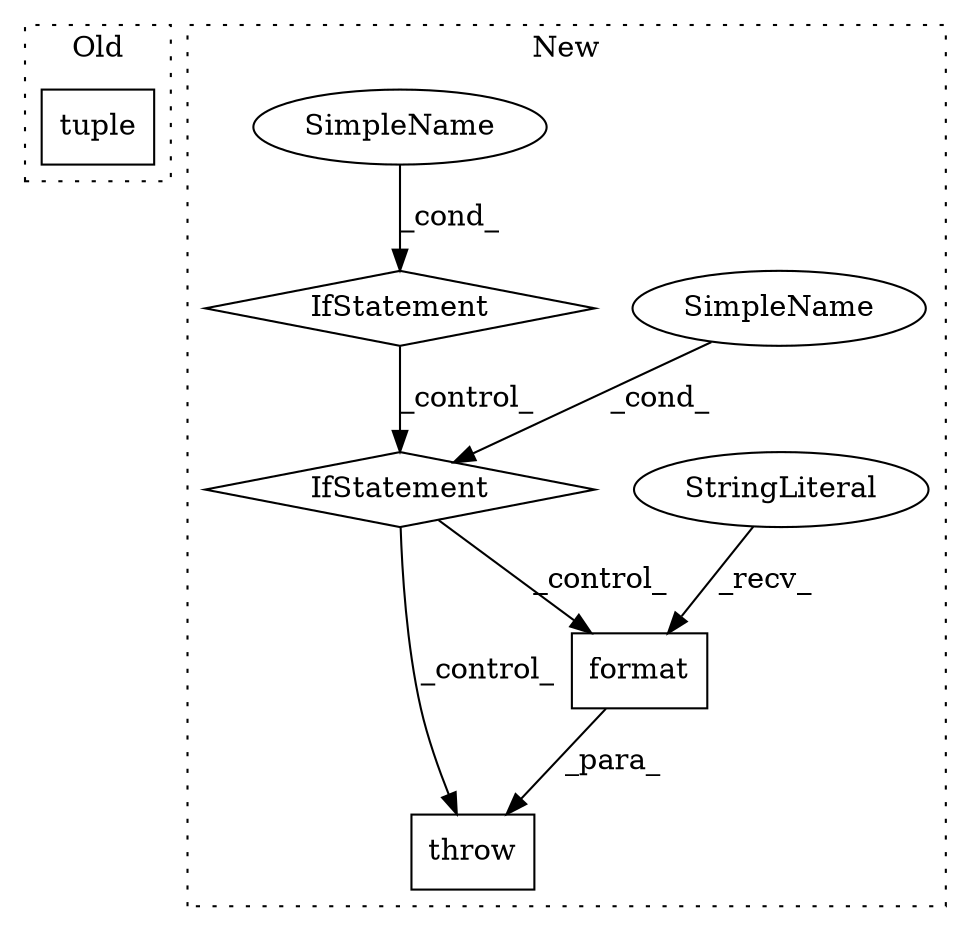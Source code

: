 digraph G {
subgraph cluster0 {
1 [label="tuple" a="32" s="11954,11973" l="6,1" shape="box"];
label = "Old";
style="dotted";
}
subgraph cluster1 {
2 [label="format" a="32" s="10633,10657" l="7,1" shape="box"];
3 [label="StringLiteral" a="45" s="10586" l="46" shape="ellipse"];
4 [label="IfStatement" a="25" s="10463,10495" l="4,2" shape="diamond"];
5 [label="SimpleName" a="42" s="" l="" shape="ellipse"];
6 [label="throw" a="53" s="10570" l="6" shape="box"];
7 [label="IfStatement" a="25" s="10366,10401" l="4,2" shape="diamond"];
8 [label="SimpleName" a="42" s="" l="" shape="ellipse"];
label = "New";
style="dotted";
}
2 -> 6 [label="_para_"];
3 -> 2 [label="_recv_"];
4 -> 6 [label="_control_"];
4 -> 2 [label="_control_"];
5 -> 4 [label="_cond_"];
7 -> 4 [label="_control_"];
8 -> 7 [label="_cond_"];
}